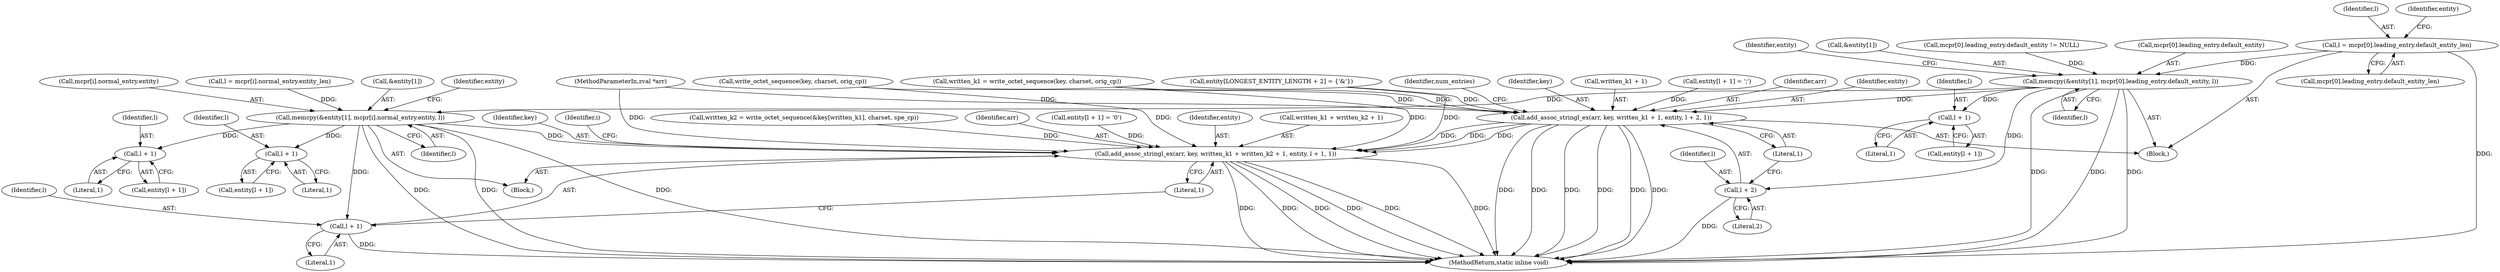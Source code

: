 digraph "0_php-src_0da8b8b801f9276359262f1ef8274c7812d3dfda?w=1_12@array" {
"1000193" [label="(Call,l = mcpr[0].leading_entry.default_entity_len)"];
"1000202" [label="(Call,memcpy(&entity[1], mcpr[0].leading_entry.default_entity, l))"];
"1000218" [label="(Call,l + 1)"];
"1000222" [label="(Call,add_assoc_stringl_ex(arr, key, written_k1 + 1, entity, l + 2, 1))"];
"1000329" [label="(Call,add_assoc_stringl_ex(arr, key, written_k1 + written_k2 + 1, entity, l + 1, 1))"];
"1000229" [label="(Call,l + 2)"];
"1000302" [label="(Call,memcpy(&entity[1], mcpr[i].normal_entry.entity, l))"];
"1000318" [label="(Call,l + 1)"];
"1000325" [label="(Call,l + 1)"];
"1000338" [label="(Call,l + 1)"];
"1000251" [label="(Block,)"];
"1000217" [label="(Identifier,entity)"];
"1000224" [label="(Identifier,key)"];
"1000219" [label="(Identifier,l)"];
"1000340" [label="(Literal,1)"];
"1000231" [label="(Literal,2)"];
"1000116" [label="(Call,written_k1 = write_octet_sequence(key, charset, orig_cp))"];
"1000302" [label="(Call,memcpy(&entity[1], mcpr[i].normal_entry.entity, l))"];
"1000191" [label="(Block,)"];
"1000225" [label="(Call,written_k1 + 1)"];
"1000331" [label="(Identifier,key)"];
"1000215" [label="(Call,entity[l + 1] = ';')"];
"1000326" [label="(Identifier,l)"];
"1000265" [label="(Call,l = mcpr[i].normal_entry.entity_len)"];
"1000250" [label="(Identifier,i)"];
"1000320" [label="(Literal,1)"];
"1000303" [label="(Call,&entity[1])"];
"1000317" [label="(Identifier,entity)"];
"1000194" [label="(Identifier,l)"];
"1000232" [label="(Literal,1)"];
"1000214" [label="(Identifier,l)"];
"1000203" [label="(Call,&entity[1])"];
"1000216" [label="(Call,entity[l + 1])"];
"1000229" [label="(Call,l + 2)"];
"1000339" [label="(Identifier,l)"];
"1000293" [label="(Call,written_k2 = write_octet_sequence(&key[written_k1], charset, spe_cp))"];
"1000314" [label="(Identifier,l)"];
"1000330" [label="(Identifier,arr)"];
"1000338" [label="(Call,l + 1)"];
"1000205" [label="(Identifier,entity)"];
"1000329" [label="(Call,add_assoc_stringl_ex(arr, key, written_k1 + written_k2 + 1, entity, l + 1, 1))"];
"1000322" [label="(Call,entity[l + 1] = '\0')"];
"1000318" [label="(Call,l + 1)"];
"1000230" [label="(Identifier,l)"];
"1000323" [label="(Call,entity[l + 1])"];
"1000307" [label="(Call,mcpr[i].normal_entry.entity)"];
"1000195" [label="(Call,mcpr[0].leading_entry.default_entity_len)"];
"1000182" [label="(Call,mcpr[0].leading_entry.default_entity != NULL)"];
"1000222" [label="(Call,add_assoc_stringl_ex(arr, key, written_k1 + 1, entity, l + 2, 1))"];
"1000113" [label="(Call,entity[LONGEST_ENTITY_LENGTH + 2] = {'&'})"];
"1000341" [label="(Literal,1)"];
"1000220" [label="(Literal,1)"];
"1000327" [label="(Literal,1)"];
"1000218" [label="(Call,l + 1)"];
"1000337" [label="(Identifier,entity)"];
"1000325" [label="(Call,l + 1)"];
"1000223" [label="(Identifier,arr)"];
"1000193" [label="(Call,l = mcpr[0].leading_entry.default_entity_len)"];
"1000316" [label="(Call,entity[l + 1])"];
"1000319" [label="(Identifier,l)"];
"1000207" [label="(Call,mcpr[0].leading_entry.default_entity)"];
"1000332" [label="(Call,written_k1 + written_k2 + 1)"];
"1000106" [label="(MethodParameterIn,zval *arr)"];
"1000228" [label="(Identifier,entity)"];
"1000118" [label="(Call,write_octet_sequence(key, charset, orig_cp))"];
"1000342" [label="(MethodReturn,static inline void)"];
"1000234" [label="(Identifier,num_entries)"];
"1000202" [label="(Call,memcpy(&entity[1], mcpr[0].leading_entry.default_entity, l))"];
"1000193" -> "1000191"  [label="AST: "];
"1000193" -> "1000195"  [label="CFG: "];
"1000194" -> "1000193"  [label="AST: "];
"1000195" -> "1000193"  [label="AST: "];
"1000205" -> "1000193"  [label="CFG: "];
"1000193" -> "1000342"  [label="DDG: "];
"1000193" -> "1000202"  [label="DDG: "];
"1000202" -> "1000191"  [label="AST: "];
"1000202" -> "1000214"  [label="CFG: "];
"1000203" -> "1000202"  [label="AST: "];
"1000207" -> "1000202"  [label="AST: "];
"1000214" -> "1000202"  [label="AST: "];
"1000217" -> "1000202"  [label="CFG: "];
"1000202" -> "1000342"  [label="DDG: "];
"1000202" -> "1000342"  [label="DDG: "];
"1000202" -> "1000342"  [label="DDG: "];
"1000182" -> "1000202"  [label="DDG: "];
"1000202" -> "1000218"  [label="DDG: "];
"1000202" -> "1000222"  [label="DDG: "];
"1000202" -> "1000229"  [label="DDG: "];
"1000202" -> "1000302"  [label="DDG: "];
"1000218" -> "1000216"  [label="AST: "];
"1000218" -> "1000220"  [label="CFG: "];
"1000219" -> "1000218"  [label="AST: "];
"1000220" -> "1000218"  [label="AST: "];
"1000216" -> "1000218"  [label="CFG: "];
"1000222" -> "1000191"  [label="AST: "];
"1000222" -> "1000232"  [label="CFG: "];
"1000223" -> "1000222"  [label="AST: "];
"1000224" -> "1000222"  [label="AST: "];
"1000225" -> "1000222"  [label="AST: "];
"1000228" -> "1000222"  [label="AST: "];
"1000229" -> "1000222"  [label="AST: "];
"1000232" -> "1000222"  [label="AST: "];
"1000234" -> "1000222"  [label="CFG: "];
"1000222" -> "1000342"  [label="DDG: "];
"1000222" -> "1000342"  [label="DDG: "];
"1000222" -> "1000342"  [label="DDG: "];
"1000222" -> "1000342"  [label="DDG: "];
"1000222" -> "1000342"  [label="DDG: "];
"1000222" -> "1000342"  [label="DDG: "];
"1000106" -> "1000222"  [label="DDG: "];
"1000118" -> "1000222"  [label="DDG: "];
"1000116" -> "1000222"  [label="DDG: "];
"1000215" -> "1000222"  [label="DDG: "];
"1000113" -> "1000222"  [label="DDG: "];
"1000222" -> "1000329"  [label="DDG: "];
"1000222" -> "1000329"  [label="DDG: "];
"1000222" -> "1000329"  [label="DDG: "];
"1000329" -> "1000251"  [label="AST: "];
"1000329" -> "1000341"  [label="CFG: "];
"1000330" -> "1000329"  [label="AST: "];
"1000331" -> "1000329"  [label="AST: "];
"1000332" -> "1000329"  [label="AST: "];
"1000337" -> "1000329"  [label="AST: "];
"1000338" -> "1000329"  [label="AST: "];
"1000341" -> "1000329"  [label="AST: "];
"1000250" -> "1000329"  [label="CFG: "];
"1000329" -> "1000342"  [label="DDG: "];
"1000329" -> "1000342"  [label="DDG: "];
"1000329" -> "1000342"  [label="DDG: "];
"1000329" -> "1000342"  [label="DDG: "];
"1000329" -> "1000342"  [label="DDG: "];
"1000329" -> "1000342"  [label="DDG: "];
"1000106" -> "1000329"  [label="DDG: "];
"1000118" -> "1000329"  [label="DDG: "];
"1000116" -> "1000329"  [label="DDG: "];
"1000293" -> "1000329"  [label="DDG: "];
"1000322" -> "1000329"  [label="DDG: "];
"1000113" -> "1000329"  [label="DDG: "];
"1000302" -> "1000329"  [label="DDG: "];
"1000229" -> "1000231"  [label="CFG: "];
"1000230" -> "1000229"  [label="AST: "];
"1000231" -> "1000229"  [label="AST: "];
"1000232" -> "1000229"  [label="CFG: "];
"1000229" -> "1000342"  [label="DDG: "];
"1000302" -> "1000251"  [label="AST: "];
"1000302" -> "1000314"  [label="CFG: "];
"1000303" -> "1000302"  [label="AST: "];
"1000307" -> "1000302"  [label="AST: "];
"1000314" -> "1000302"  [label="AST: "];
"1000317" -> "1000302"  [label="CFG: "];
"1000302" -> "1000342"  [label="DDG: "];
"1000302" -> "1000342"  [label="DDG: "];
"1000302" -> "1000342"  [label="DDG: "];
"1000265" -> "1000302"  [label="DDG: "];
"1000302" -> "1000318"  [label="DDG: "];
"1000302" -> "1000325"  [label="DDG: "];
"1000302" -> "1000338"  [label="DDG: "];
"1000318" -> "1000316"  [label="AST: "];
"1000318" -> "1000320"  [label="CFG: "];
"1000319" -> "1000318"  [label="AST: "];
"1000320" -> "1000318"  [label="AST: "];
"1000316" -> "1000318"  [label="CFG: "];
"1000325" -> "1000323"  [label="AST: "];
"1000325" -> "1000327"  [label="CFG: "];
"1000326" -> "1000325"  [label="AST: "];
"1000327" -> "1000325"  [label="AST: "];
"1000323" -> "1000325"  [label="CFG: "];
"1000338" -> "1000340"  [label="CFG: "];
"1000339" -> "1000338"  [label="AST: "];
"1000340" -> "1000338"  [label="AST: "];
"1000341" -> "1000338"  [label="CFG: "];
"1000338" -> "1000342"  [label="DDG: "];
}
